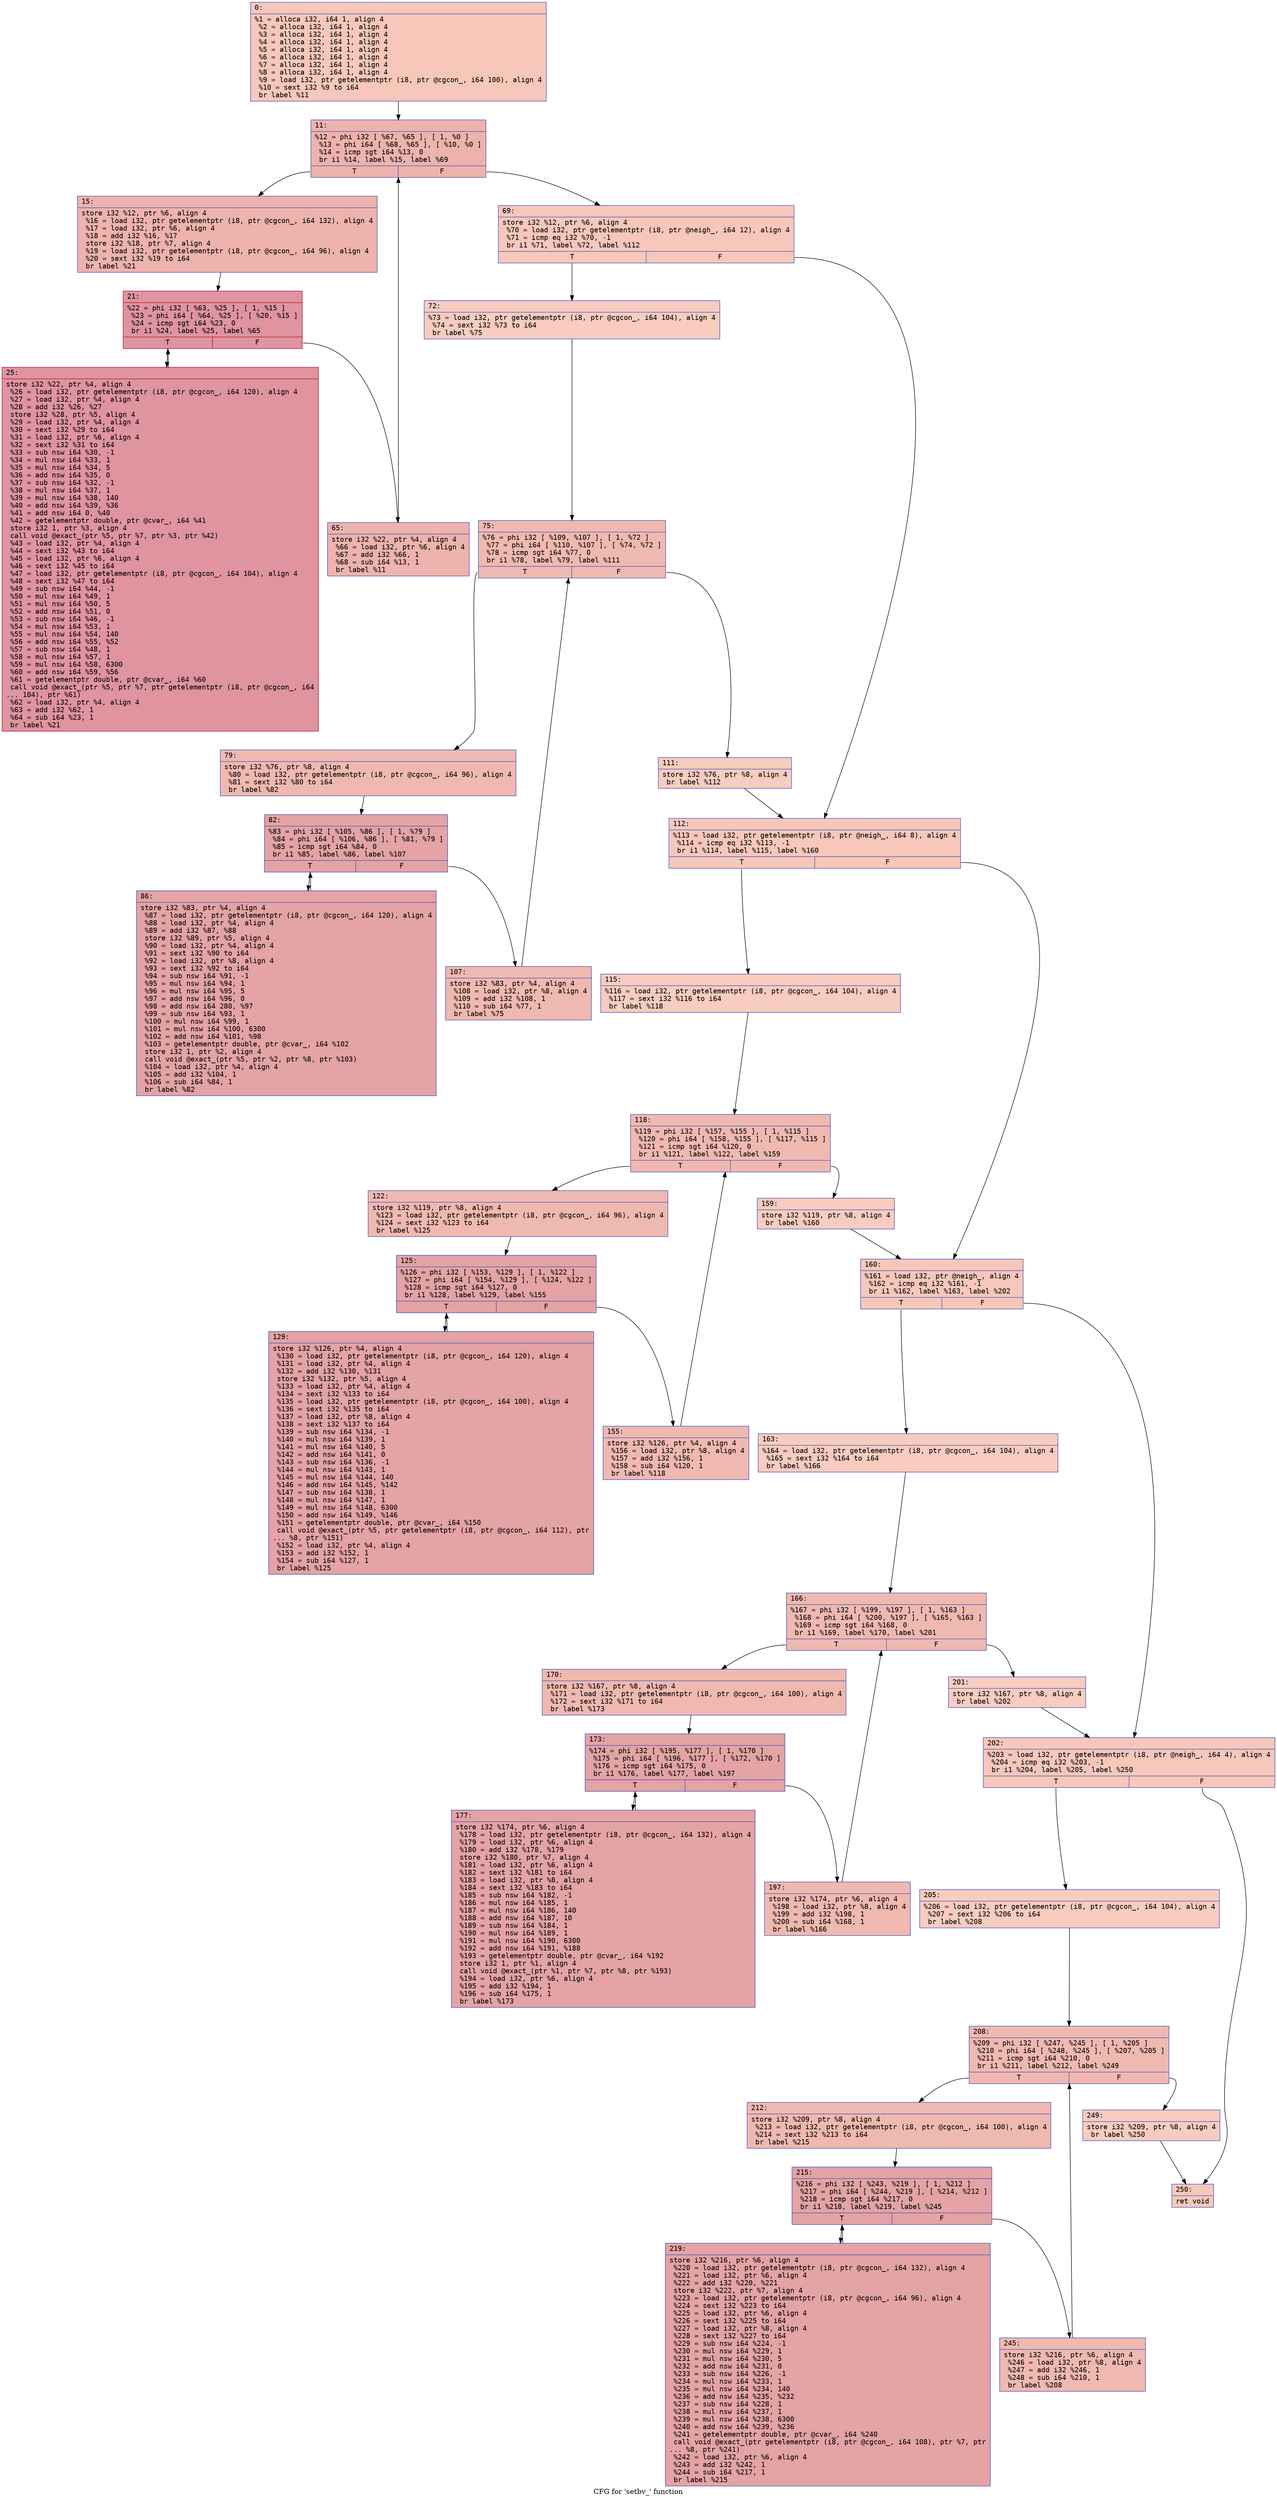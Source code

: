 digraph "CFG for 'setbv_' function" {
	label="CFG for 'setbv_' function";

	Node0x5599c01e9330 [shape=record,color="#3d50c3ff", style=filled, fillcolor="#ec7f6370" fontname="Courier",label="{0:\l|  %1 = alloca i32, i64 1, align 4\l  %2 = alloca i32, i64 1, align 4\l  %3 = alloca i32, i64 1, align 4\l  %4 = alloca i32, i64 1, align 4\l  %5 = alloca i32, i64 1, align 4\l  %6 = alloca i32, i64 1, align 4\l  %7 = alloca i32, i64 1, align 4\l  %8 = alloca i32, i64 1, align 4\l  %9 = load i32, ptr getelementptr (i8, ptr @cgcon_, i64 100), align 4\l  %10 = sext i32 %9 to i64\l  br label %11\l}"];
	Node0x5599c01e9330 -> Node0x5599c01e9b90[tooltip="0 -> 11\nProbability 100.00%" ];
	Node0x5599c01e9b90 [shape=record,color="#3d50c3ff", style=filled, fillcolor="#d6524470" fontname="Courier",label="{11:\l|  %12 = phi i32 [ %67, %65 ], [ 1, %0 ]\l  %13 = phi i64 [ %68, %65 ], [ %10, %0 ]\l  %14 = icmp sgt i64 %13, 0\l  br i1 %14, label %15, label %69\l|{<s0>T|<s1>F}}"];
	Node0x5599c01e9b90:s0 -> Node0x5599c01e9f00[tooltip="11 -> 15\nProbability 96.88%" ];
	Node0x5599c01e9b90:s1 -> Node0x5599c01e9f90[tooltip="11 -> 69\nProbability 3.12%" ];
	Node0x5599c01e9f00 [shape=record,color="#3d50c3ff", style=filled, fillcolor="#d6524470" fontname="Courier",label="{15:\l|  store i32 %12, ptr %6, align 4\l  %16 = load i32, ptr getelementptr (i8, ptr @cgcon_, i64 132), align 4\l  %17 = load i32, ptr %6, align 4\l  %18 = add i32 %16, %17\l  store i32 %18, ptr %7, align 4\l  %19 = load i32, ptr getelementptr (i8, ptr @cgcon_, i64 96), align 4\l  %20 = sext i32 %19 to i64\l  br label %21\l}"];
	Node0x5599c01e9f00 -> Node0x5599c01ea5d0[tooltip="15 -> 21\nProbability 100.00%" ];
	Node0x5599c01ea5d0 [shape=record,color="#b70d28ff", style=filled, fillcolor="#b70d2870" fontname="Courier",label="{21:\l|  %22 = phi i32 [ %63, %25 ], [ 1, %15 ]\l  %23 = phi i64 [ %64, %25 ], [ %20, %15 ]\l  %24 = icmp sgt i64 %23, 0\l  br i1 %24, label %25, label %65\l|{<s0>T|<s1>F}}"];
	Node0x5599c01ea5d0:s0 -> Node0x5599c01ea6c0[tooltip="21 -> 25\nProbability 96.88%" ];
	Node0x5599c01ea5d0:s1 -> Node0x5599c01e9c80[tooltip="21 -> 65\nProbability 3.12%" ];
	Node0x5599c01ea6c0 [shape=record,color="#b70d28ff", style=filled, fillcolor="#b70d2870" fontname="Courier",label="{25:\l|  store i32 %22, ptr %4, align 4\l  %26 = load i32, ptr getelementptr (i8, ptr @cgcon_, i64 120), align 4\l  %27 = load i32, ptr %4, align 4\l  %28 = add i32 %26, %27\l  store i32 %28, ptr %5, align 4\l  %29 = load i32, ptr %4, align 4\l  %30 = sext i32 %29 to i64\l  %31 = load i32, ptr %6, align 4\l  %32 = sext i32 %31 to i64\l  %33 = sub nsw i64 %30, -1\l  %34 = mul nsw i64 %33, 1\l  %35 = mul nsw i64 %34, 5\l  %36 = add nsw i64 %35, 0\l  %37 = sub nsw i64 %32, -1\l  %38 = mul nsw i64 %37, 1\l  %39 = mul nsw i64 %38, 140\l  %40 = add nsw i64 %39, %36\l  %41 = add nsw i64 0, %40\l  %42 = getelementptr double, ptr @cvar_, i64 %41\l  store i32 1, ptr %3, align 4\l  call void @exact_(ptr %5, ptr %7, ptr %3, ptr %42)\l  %43 = load i32, ptr %4, align 4\l  %44 = sext i32 %43 to i64\l  %45 = load i32, ptr %6, align 4\l  %46 = sext i32 %45 to i64\l  %47 = load i32, ptr getelementptr (i8, ptr @cgcon_, i64 104), align 4\l  %48 = sext i32 %47 to i64\l  %49 = sub nsw i64 %44, -1\l  %50 = mul nsw i64 %49, 1\l  %51 = mul nsw i64 %50, 5\l  %52 = add nsw i64 %51, 0\l  %53 = sub nsw i64 %46, -1\l  %54 = mul nsw i64 %53, 1\l  %55 = mul nsw i64 %54, 140\l  %56 = add nsw i64 %55, %52\l  %57 = sub nsw i64 %48, 1\l  %58 = mul nsw i64 %57, 1\l  %59 = mul nsw i64 %58, 6300\l  %60 = add nsw i64 %59, %56\l  %61 = getelementptr double, ptr @cvar_, i64 %60\l  call void @exact_(ptr %5, ptr %7, ptr getelementptr (i8, ptr @cgcon_, i64\l... 104), ptr %61)\l  %62 = load i32, ptr %4, align 4\l  %63 = add i32 %62, 1\l  %64 = sub i64 %23, 1\l  br label %21\l}"];
	Node0x5599c01ea6c0 -> Node0x5599c01ea5d0[tooltip="25 -> 21\nProbability 100.00%" ];
	Node0x5599c01e9c80 [shape=record,color="#3d50c3ff", style=filled, fillcolor="#d6524470" fontname="Courier",label="{65:\l|  store i32 %22, ptr %4, align 4\l  %66 = load i32, ptr %6, align 4\l  %67 = add i32 %66, 1\l  %68 = sub i64 %13, 1\l  br label %11\l}"];
	Node0x5599c01e9c80 -> Node0x5599c01e9b90[tooltip="65 -> 11\nProbability 100.00%" ];
	Node0x5599c01e9f90 [shape=record,color="#3d50c3ff", style=filled, fillcolor="#ec7f6370" fontname="Courier",label="{69:\l|  store i32 %12, ptr %6, align 4\l  %70 = load i32, ptr getelementptr (i8, ptr @neigh_, i64 12), align 4\l  %71 = icmp eq i32 %70, -1\l  br i1 %71, label %72, label %112\l|{<s0>T|<s1>F}}"];
	Node0x5599c01e9f90:s0 -> Node0x5599c01ed470[tooltip="69 -> 72\nProbability 37.50%" ];
	Node0x5599c01e9f90:s1 -> Node0x5599c01ed4c0[tooltip="69 -> 112\nProbability 62.50%" ];
	Node0x5599c01ed470 [shape=record,color="#3d50c3ff", style=filled, fillcolor="#f08b6e70" fontname="Courier",label="{72:\l|  %73 = load i32, ptr getelementptr (i8, ptr @cgcon_, i64 104), align 4\l  %74 = sext i32 %73 to i64\l  br label %75\l}"];
	Node0x5599c01ed470 -> Node0x5599c01ed6b0[tooltip="72 -> 75\nProbability 100.00%" ];
	Node0x5599c01ed6b0 [shape=record,color="#3d50c3ff", style=filled, fillcolor="#de614d70" fontname="Courier",label="{75:\l|  %76 = phi i32 [ %109, %107 ], [ 1, %72 ]\l  %77 = phi i64 [ %110, %107 ], [ %74, %72 ]\l  %78 = icmp sgt i64 %77, 0\l  br i1 %78, label %79, label %111\l|{<s0>T|<s1>F}}"];
	Node0x5599c01ed6b0:s0 -> Node0x5599c01ed9d0[tooltip="75 -> 79\nProbability 96.88%" ];
	Node0x5599c01ed6b0:s1 -> Node0x5599c01eda20[tooltip="75 -> 111\nProbability 3.12%" ];
	Node0x5599c01ed9d0 [shape=record,color="#3d50c3ff", style=filled, fillcolor="#de614d70" fontname="Courier",label="{79:\l|  store i32 %76, ptr %8, align 4\l  %80 = load i32, ptr getelementptr (i8, ptr @cgcon_, i64 96), align 4\l  %81 = sext i32 %80 to i64\l  br label %82\l}"];
	Node0x5599c01ed9d0 -> Node0x5599c01edcb0[tooltip="79 -> 82\nProbability 100.00%" ];
	Node0x5599c01edcb0 [shape=record,color="#3d50c3ff", style=filled, fillcolor="#c32e3170" fontname="Courier",label="{82:\l|  %83 = phi i32 [ %105, %86 ], [ 1, %79 ]\l  %84 = phi i64 [ %106, %86 ], [ %81, %79 ]\l  %85 = icmp sgt i64 %84, 0\l  br i1 %85, label %86, label %107\l|{<s0>T|<s1>F}}"];
	Node0x5599c01edcb0:s0 -> Node0x5599c01edd70[tooltip="82 -> 86\nProbability 96.88%" ];
	Node0x5599c01edcb0:s1 -> Node0x5599c01ed770[tooltip="82 -> 107\nProbability 3.12%" ];
	Node0x5599c01edd70 [shape=record,color="#3d50c3ff", style=filled, fillcolor="#c32e3170" fontname="Courier",label="{86:\l|  store i32 %83, ptr %4, align 4\l  %87 = load i32, ptr getelementptr (i8, ptr @cgcon_, i64 120), align 4\l  %88 = load i32, ptr %4, align 4\l  %89 = add i32 %87, %88\l  store i32 %89, ptr %5, align 4\l  %90 = load i32, ptr %4, align 4\l  %91 = sext i32 %90 to i64\l  %92 = load i32, ptr %8, align 4\l  %93 = sext i32 %92 to i64\l  %94 = sub nsw i64 %91, -1\l  %95 = mul nsw i64 %94, 1\l  %96 = mul nsw i64 %95, 5\l  %97 = add nsw i64 %96, 0\l  %98 = add nsw i64 280, %97\l  %99 = sub nsw i64 %93, 1\l  %100 = mul nsw i64 %99, 1\l  %101 = mul nsw i64 %100, 6300\l  %102 = add nsw i64 %101, %98\l  %103 = getelementptr double, ptr @cvar_, i64 %102\l  store i32 1, ptr %2, align 4\l  call void @exact_(ptr %5, ptr %2, ptr %8, ptr %103)\l  %104 = load i32, ptr %4, align 4\l  %105 = add i32 %104, 1\l  %106 = sub i64 %84, 1\l  br label %82\l}"];
	Node0x5599c01edd70 -> Node0x5599c01edcb0[tooltip="86 -> 82\nProbability 100.00%" ];
	Node0x5599c01ed770 [shape=record,color="#3d50c3ff", style=filled, fillcolor="#de614d70" fontname="Courier",label="{107:\l|  store i32 %83, ptr %4, align 4\l  %108 = load i32, ptr %8, align 4\l  %109 = add i32 %108, 1\l  %110 = sub i64 %77, 1\l  br label %75\l}"];
	Node0x5599c01ed770 -> Node0x5599c01ed6b0[tooltip="107 -> 75\nProbability 100.00%" ];
	Node0x5599c01eda20 [shape=record,color="#3d50c3ff", style=filled, fillcolor="#f08b6e70" fontname="Courier",label="{111:\l|  store i32 %76, ptr %8, align 4\l  br label %112\l}"];
	Node0x5599c01eda20 -> Node0x5599c01ed4c0[tooltip="111 -> 112\nProbability 100.00%" ];
	Node0x5599c01ed4c0 [shape=record,color="#3d50c3ff", style=filled, fillcolor="#ec7f6370" fontname="Courier",label="{112:\l|  %113 = load i32, ptr getelementptr (i8, ptr @neigh_, i64 8), align 4\l  %114 = icmp eq i32 %113, -1\l  br i1 %114, label %115, label %160\l|{<s0>T|<s1>F}}"];
	Node0x5599c01ed4c0:s0 -> Node0x5599c01efd10[tooltip="112 -> 115\nProbability 37.50%" ];
	Node0x5599c01ed4c0:s1 -> Node0x5599c01efd60[tooltip="112 -> 160\nProbability 62.50%" ];
	Node0x5599c01efd10 [shape=record,color="#3d50c3ff", style=filled, fillcolor="#f08b6e70" fontname="Courier",label="{115:\l|  %116 = load i32, ptr getelementptr (i8, ptr @cgcon_, i64 104), align 4\l  %117 = sext i32 %116 to i64\l  br label %118\l}"];
	Node0x5599c01efd10 -> Node0x5599c01eff50[tooltip="115 -> 118\nProbability 100.00%" ];
	Node0x5599c01eff50 [shape=record,color="#3d50c3ff", style=filled, fillcolor="#de614d70" fontname="Courier",label="{118:\l|  %119 = phi i32 [ %157, %155 ], [ 1, %115 ]\l  %120 = phi i64 [ %158, %155 ], [ %117, %115 ]\l  %121 = icmp sgt i64 %120, 0\l  br i1 %121, label %122, label %159\l|{<s0>T|<s1>F}}"];
	Node0x5599c01eff50:s0 -> Node0x5599c01f0270[tooltip="118 -> 122\nProbability 96.88%" ];
	Node0x5599c01eff50:s1 -> Node0x5599c01f02c0[tooltip="118 -> 159\nProbability 3.12%" ];
	Node0x5599c01f0270 [shape=record,color="#3d50c3ff", style=filled, fillcolor="#de614d70" fontname="Courier",label="{122:\l|  store i32 %119, ptr %8, align 4\l  %123 = load i32, ptr getelementptr (i8, ptr @cgcon_, i64 96), align 4\l  %124 = sext i32 %123 to i64\l  br label %125\l}"];
	Node0x5599c01f0270 -> Node0x5599c01f0550[tooltip="122 -> 125\nProbability 100.00%" ];
	Node0x5599c01f0550 [shape=record,color="#3d50c3ff", style=filled, fillcolor="#c32e3170" fontname="Courier",label="{125:\l|  %126 = phi i32 [ %153, %129 ], [ 1, %122 ]\l  %127 = phi i64 [ %154, %129 ], [ %124, %122 ]\l  %128 = icmp sgt i64 %127, 0\l  br i1 %128, label %129, label %155\l|{<s0>T|<s1>F}}"];
	Node0x5599c01f0550:s0 -> Node0x5599c01f0610[tooltip="125 -> 129\nProbability 96.88%" ];
	Node0x5599c01f0550:s1 -> Node0x5599c01f0010[tooltip="125 -> 155\nProbability 3.12%" ];
	Node0x5599c01f0610 [shape=record,color="#3d50c3ff", style=filled, fillcolor="#c32e3170" fontname="Courier",label="{129:\l|  store i32 %126, ptr %4, align 4\l  %130 = load i32, ptr getelementptr (i8, ptr @cgcon_, i64 120), align 4\l  %131 = load i32, ptr %4, align 4\l  %132 = add i32 %130, %131\l  store i32 %132, ptr %5, align 4\l  %133 = load i32, ptr %4, align 4\l  %134 = sext i32 %133 to i64\l  %135 = load i32, ptr getelementptr (i8, ptr @cgcon_, i64 100), align 4\l  %136 = sext i32 %135 to i64\l  %137 = load i32, ptr %8, align 4\l  %138 = sext i32 %137 to i64\l  %139 = sub nsw i64 %134, -1\l  %140 = mul nsw i64 %139, 1\l  %141 = mul nsw i64 %140, 5\l  %142 = add nsw i64 %141, 0\l  %143 = sub nsw i64 %136, -1\l  %144 = mul nsw i64 %143, 1\l  %145 = mul nsw i64 %144, 140\l  %146 = add nsw i64 %145, %142\l  %147 = sub nsw i64 %138, 1\l  %148 = mul nsw i64 %147, 1\l  %149 = mul nsw i64 %148, 6300\l  %150 = add nsw i64 %149, %146\l  %151 = getelementptr double, ptr @cvar_, i64 %150\l  call void @exact_(ptr %5, ptr getelementptr (i8, ptr @cgcon_, i64 112), ptr\l... %8, ptr %151)\l  %152 = load i32, ptr %4, align 4\l  %153 = add i32 %152, 1\l  %154 = sub i64 %127, 1\l  br label %125\l}"];
	Node0x5599c01f0610 -> Node0x5599c01f0550[tooltip="129 -> 125\nProbability 100.00%" ];
	Node0x5599c01f0010 [shape=record,color="#3d50c3ff", style=filled, fillcolor="#de614d70" fontname="Courier",label="{155:\l|  store i32 %126, ptr %4, align 4\l  %156 = load i32, ptr %8, align 4\l  %157 = add i32 %156, 1\l  %158 = sub i64 %120, 1\l  br label %118\l}"];
	Node0x5599c01f0010 -> Node0x5599c01eff50[tooltip="155 -> 118\nProbability 100.00%" ];
	Node0x5599c01f02c0 [shape=record,color="#3d50c3ff", style=filled, fillcolor="#f08b6e70" fontname="Courier",label="{159:\l|  store i32 %119, ptr %8, align 4\l  br label %160\l}"];
	Node0x5599c01f02c0 -> Node0x5599c01efd60[tooltip="159 -> 160\nProbability 100.00%" ];
	Node0x5599c01efd60 [shape=record,color="#3d50c3ff", style=filled, fillcolor="#ec7f6370" fontname="Courier",label="{160:\l|  %161 = load i32, ptr @neigh_, align 4\l  %162 = icmp eq i32 %161, -1\l  br i1 %162, label %163, label %202\l|{<s0>T|<s1>F}}"];
	Node0x5599c01efd60:s0 -> Node0x5599c01f1f20[tooltip="160 -> 163\nProbability 37.50%" ];
	Node0x5599c01efd60:s1 -> Node0x5599c01f1f70[tooltip="160 -> 202\nProbability 62.50%" ];
	Node0x5599c01f1f20 [shape=record,color="#3d50c3ff", style=filled, fillcolor="#f08b6e70" fontname="Courier",label="{163:\l|  %164 = load i32, ptr getelementptr (i8, ptr @cgcon_, i64 104), align 4\l  %165 = sext i32 %164 to i64\l  br label %166\l}"];
	Node0x5599c01f1f20 -> Node0x5599c01f2160[tooltip="163 -> 166\nProbability 100.00%" ];
	Node0x5599c01f2160 [shape=record,color="#3d50c3ff", style=filled, fillcolor="#de614d70" fontname="Courier",label="{166:\l|  %167 = phi i32 [ %199, %197 ], [ 1, %163 ]\l  %168 = phi i64 [ %200, %197 ], [ %165, %163 ]\l  %169 = icmp sgt i64 %168, 0\l  br i1 %169, label %170, label %201\l|{<s0>T|<s1>F}}"];
	Node0x5599c01f2160:s0 -> Node0x5599c01f2480[tooltip="166 -> 170\nProbability 96.88%" ];
	Node0x5599c01f2160:s1 -> Node0x5599c01f24d0[tooltip="166 -> 201\nProbability 3.12%" ];
	Node0x5599c01f2480 [shape=record,color="#3d50c3ff", style=filled, fillcolor="#de614d70" fontname="Courier",label="{170:\l|  store i32 %167, ptr %8, align 4\l  %171 = load i32, ptr getelementptr (i8, ptr @cgcon_, i64 100), align 4\l  %172 = sext i32 %171 to i64\l  br label %173\l}"];
	Node0x5599c01f2480 -> Node0x5599c01f2760[tooltip="170 -> 173\nProbability 100.00%" ];
	Node0x5599c01f2760 [shape=record,color="#3d50c3ff", style=filled, fillcolor="#c32e3170" fontname="Courier",label="{173:\l|  %174 = phi i32 [ %195, %177 ], [ 1, %170 ]\l  %175 = phi i64 [ %196, %177 ], [ %172, %170 ]\l  %176 = icmp sgt i64 %175, 0\l  br i1 %176, label %177, label %197\l|{<s0>T|<s1>F}}"];
	Node0x5599c01f2760:s0 -> Node0x5599c01f2820[tooltip="173 -> 177\nProbability 96.88%" ];
	Node0x5599c01f2760:s1 -> Node0x5599c01f2220[tooltip="173 -> 197\nProbability 3.12%" ];
	Node0x5599c01f2820 [shape=record,color="#3d50c3ff", style=filled, fillcolor="#c32e3170" fontname="Courier",label="{177:\l|  store i32 %174, ptr %6, align 4\l  %178 = load i32, ptr getelementptr (i8, ptr @cgcon_, i64 132), align 4\l  %179 = load i32, ptr %6, align 4\l  %180 = add i32 %178, %179\l  store i32 %180, ptr %7, align 4\l  %181 = load i32, ptr %6, align 4\l  %182 = sext i32 %181 to i64\l  %183 = load i32, ptr %8, align 4\l  %184 = sext i32 %183 to i64\l  %185 = sub nsw i64 %182, -1\l  %186 = mul nsw i64 %185, 1\l  %187 = mul nsw i64 %186, 140\l  %188 = add nsw i64 %187, 10\l  %189 = sub nsw i64 %184, 1\l  %190 = mul nsw i64 %189, 1\l  %191 = mul nsw i64 %190, 6300\l  %192 = add nsw i64 %191, %188\l  %193 = getelementptr double, ptr @cvar_, i64 %192\l  store i32 1, ptr %1, align 4\l  call void @exact_(ptr %1, ptr %7, ptr %8, ptr %193)\l  %194 = load i32, ptr %6, align 4\l  %195 = add i32 %194, 1\l  %196 = sub i64 %175, 1\l  br label %173\l}"];
	Node0x5599c01f2820 -> Node0x5599c01f2760[tooltip="177 -> 173\nProbability 100.00%" ];
	Node0x5599c01f2220 [shape=record,color="#3d50c3ff", style=filled, fillcolor="#de614d70" fontname="Courier",label="{197:\l|  store i32 %174, ptr %6, align 4\l  %198 = load i32, ptr %8, align 4\l  %199 = add i32 %198, 1\l  %200 = sub i64 %168, 1\l  br label %166\l}"];
	Node0x5599c01f2220 -> Node0x5599c01f2160[tooltip="197 -> 166\nProbability 100.00%" ];
	Node0x5599c01f24d0 [shape=record,color="#3d50c3ff", style=filled, fillcolor="#f08b6e70" fontname="Courier",label="{201:\l|  store i32 %167, ptr %8, align 4\l  br label %202\l}"];
	Node0x5599c01f24d0 -> Node0x5599c01f1f70[tooltip="201 -> 202\nProbability 100.00%" ];
	Node0x5599c01f1f70 [shape=record,color="#3d50c3ff", style=filled, fillcolor="#ec7f6370" fontname="Courier",label="{202:\l|  %203 = load i32, ptr getelementptr (i8, ptr @neigh_, i64 4), align 4\l  %204 = icmp eq i32 %203, -1\l  br i1 %204, label %205, label %250\l|{<s0>T|<s1>F}}"];
	Node0x5599c01f1f70:s0 -> Node0x5599c01ef160[tooltip="202 -> 205\nProbability 37.50%" ];
	Node0x5599c01f1f70:s1 -> Node0x5599c01ef1b0[tooltip="202 -> 250\nProbability 62.50%" ];
	Node0x5599c01ef160 [shape=record,color="#3d50c3ff", style=filled, fillcolor="#f08b6e70" fontname="Courier",label="{205:\l|  %206 = load i32, ptr getelementptr (i8, ptr @cgcon_, i64 104), align 4\l  %207 = sext i32 %206 to i64\l  br label %208\l}"];
	Node0x5599c01ef160 -> Node0x5599c01ef3a0[tooltip="205 -> 208\nProbability 100.00%" ];
	Node0x5599c01ef3a0 [shape=record,color="#3d50c3ff", style=filled, fillcolor="#de614d70" fontname="Courier",label="{208:\l|  %209 = phi i32 [ %247, %245 ], [ 1, %205 ]\l  %210 = phi i64 [ %248, %245 ], [ %207, %205 ]\l  %211 = icmp sgt i64 %210, 0\l  br i1 %211, label %212, label %249\l|{<s0>T|<s1>F}}"];
	Node0x5599c01ef3a0:s0 -> Node0x5599c01f53e0[tooltip="208 -> 212\nProbability 96.88%" ];
	Node0x5599c01ef3a0:s1 -> Node0x5599c01f5430[tooltip="208 -> 249\nProbability 3.12%" ];
	Node0x5599c01f53e0 [shape=record,color="#3d50c3ff", style=filled, fillcolor="#de614d70" fontname="Courier",label="{212:\l|  store i32 %209, ptr %8, align 4\l  %213 = load i32, ptr getelementptr (i8, ptr @cgcon_, i64 100), align 4\l  %214 = sext i32 %213 to i64\l  br label %215\l}"];
	Node0x5599c01f53e0 -> Node0x5599c01f56c0[tooltip="212 -> 215\nProbability 100.00%" ];
	Node0x5599c01f56c0 [shape=record,color="#3d50c3ff", style=filled, fillcolor="#c32e3170" fontname="Courier",label="{215:\l|  %216 = phi i32 [ %243, %219 ], [ 1, %212 ]\l  %217 = phi i64 [ %244, %219 ], [ %214, %212 ]\l  %218 = icmp sgt i64 %217, 0\l  br i1 %218, label %219, label %245\l|{<s0>T|<s1>F}}"];
	Node0x5599c01f56c0:s0 -> Node0x5599c01f5780[tooltip="215 -> 219\nProbability 96.88%" ];
	Node0x5599c01f56c0:s1 -> Node0x5599c01ef460[tooltip="215 -> 245\nProbability 3.12%" ];
	Node0x5599c01f5780 [shape=record,color="#3d50c3ff", style=filled, fillcolor="#c32e3170" fontname="Courier",label="{219:\l|  store i32 %216, ptr %6, align 4\l  %220 = load i32, ptr getelementptr (i8, ptr @cgcon_, i64 132), align 4\l  %221 = load i32, ptr %6, align 4\l  %222 = add i32 %220, %221\l  store i32 %222, ptr %7, align 4\l  %223 = load i32, ptr getelementptr (i8, ptr @cgcon_, i64 96), align 4\l  %224 = sext i32 %223 to i64\l  %225 = load i32, ptr %6, align 4\l  %226 = sext i32 %225 to i64\l  %227 = load i32, ptr %8, align 4\l  %228 = sext i32 %227 to i64\l  %229 = sub nsw i64 %224, -1\l  %230 = mul nsw i64 %229, 1\l  %231 = mul nsw i64 %230, 5\l  %232 = add nsw i64 %231, 0\l  %233 = sub nsw i64 %226, -1\l  %234 = mul nsw i64 %233, 1\l  %235 = mul nsw i64 %234, 140\l  %236 = add nsw i64 %235, %232\l  %237 = sub nsw i64 %228, 1\l  %238 = mul nsw i64 %237, 1\l  %239 = mul nsw i64 %238, 6300\l  %240 = add nsw i64 %239, %236\l  %241 = getelementptr double, ptr @cvar_, i64 %240\l  call void @exact_(ptr getelementptr (i8, ptr @cgcon_, i64 108), ptr %7, ptr\l... %8, ptr %241)\l  %242 = load i32, ptr %6, align 4\l  %243 = add i32 %242, 1\l  %244 = sub i64 %217, 1\l  br label %215\l}"];
	Node0x5599c01f5780 -> Node0x5599c01f56c0[tooltip="219 -> 215\nProbability 100.00%" ];
	Node0x5599c01ef460 [shape=record,color="#3d50c3ff", style=filled, fillcolor="#de614d70" fontname="Courier",label="{245:\l|  store i32 %216, ptr %6, align 4\l  %246 = load i32, ptr %8, align 4\l  %247 = add i32 %246, 1\l  %248 = sub i64 %210, 1\l  br label %208\l}"];
	Node0x5599c01ef460 -> Node0x5599c01ef3a0[tooltip="245 -> 208\nProbability 100.00%" ];
	Node0x5599c01f5430 [shape=record,color="#3d50c3ff", style=filled, fillcolor="#f08b6e70" fontname="Courier",label="{249:\l|  store i32 %209, ptr %8, align 4\l  br label %250\l}"];
	Node0x5599c01f5430 -> Node0x5599c01ef1b0[tooltip="249 -> 250\nProbability 100.00%" ];
	Node0x5599c01ef1b0 [shape=record,color="#3d50c3ff", style=filled, fillcolor="#ec7f6370" fontname="Courier",label="{250:\l|  ret void\l}"];
}
